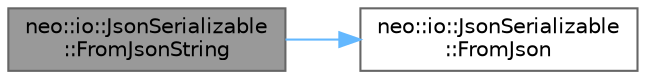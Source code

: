 digraph "neo::io::JsonSerializable::FromJsonString"
{
 // LATEX_PDF_SIZE
  bgcolor="transparent";
  edge [fontname=Helvetica,fontsize=10,labelfontname=Helvetica,labelfontsize=10];
  node [fontname=Helvetica,fontsize=10,shape=box,height=0.2,width=0.4];
  rankdir="LR";
  Node1 [id="Node000001",label="neo::io::JsonSerializable\l::FromJsonString",height=0.2,width=0.4,color="gray40", fillcolor="grey60", style="filled", fontcolor="black",tooltip="Deserializes the object from a JSON string."];
  Node1 -> Node2 [id="edge1_Node000001_Node000002",color="steelblue1",style="solid",tooltip=" "];
  Node2 [id="Node000002",label="neo::io::JsonSerializable\l::FromJson",height=0.2,width=0.4,color="grey40", fillcolor="white", style="filled",URL="$classneo_1_1io_1_1_json_serializable.html#a21a577bd492fc899597f33618a1da2eb",tooltip="Deserializes the object from a JSON value."];
}
